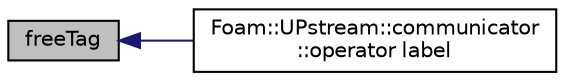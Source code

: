 digraph "freeTag"
{
  bgcolor="transparent";
  edge [fontname="Helvetica",fontsize="10",labelfontname="Helvetica",labelfontsize="10"];
  node [fontname="Helvetica",fontsize="10",shape=record];
  rankdir="LR";
  Node614 [label="freeTag",height=0.2,width=0.4,color="black", fillcolor="grey75", style="filled", fontcolor="black"];
  Node614 -> Node615 [dir="back",color="midnightblue",fontsize="10",style="solid",fontname="Helvetica"];
  Node615 [label="Foam::UPstream::communicator\l::operator label",height=0.2,width=0.4,color="black",URL="$a27389.html#ab5ca17e38345f94ac1e6dcef595c9930"];
}
